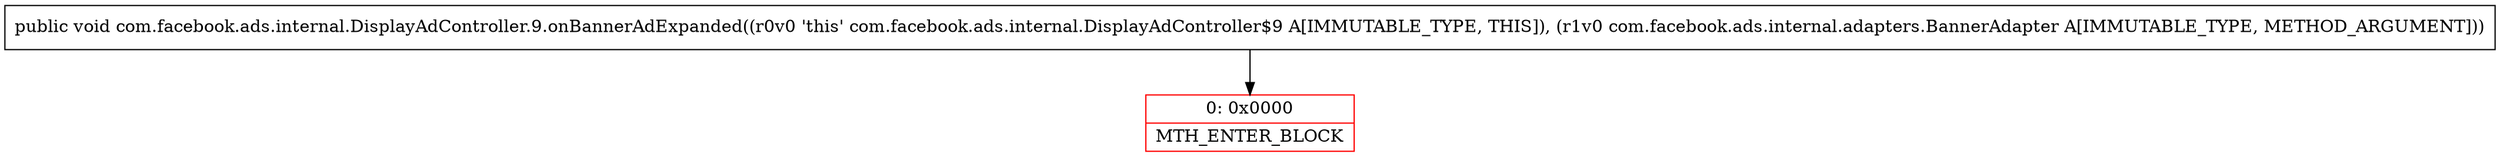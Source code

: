 digraph "CFG forcom.facebook.ads.internal.DisplayAdController.9.onBannerAdExpanded(Lcom\/facebook\/ads\/internal\/adapters\/BannerAdapter;)V" {
subgraph cluster_Region_539584310 {
label = "R(0)";
node [shape=record,color=blue];
}
Node_0 [shape=record,color=red,label="{0\:\ 0x0000|MTH_ENTER_BLOCK\l}"];
MethodNode[shape=record,label="{public void com.facebook.ads.internal.DisplayAdController.9.onBannerAdExpanded((r0v0 'this' com.facebook.ads.internal.DisplayAdController$9 A[IMMUTABLE_TYPE, THIS]), (r1v0 com.facebook.ads.internal.adapters.BannerAdapter A[IMMUTABLE_TYPE, METHOD_ARGUMENT])) }"];
MethodNode -> Node_0;
}

